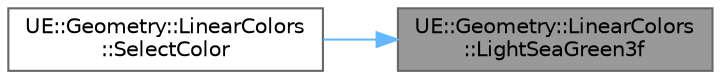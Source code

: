 digraph "UE::Geometry::LinearColors::LightSeaGreen3f"
{
 // INTERACTIVE_SVG=YES
 // LATEX_PDF_SIZE
  bgcolor="transparent";
  edge [fontname=Helvetica,fontsize=10,labelfontname=Helvetica,labelfontsize=10];
  node [fontname=Helvetica,fontsize=10,shape=box,height=0.2,width=0.4];
  rankdir="RL";
  Node1 [id="Node000001",label="UE::Geometry::LinearColors\l::LightSeaGreen3f",height=0.2,width=0.4,color="gray40", fillcolor="grey60", style="filled", fontcolor="black",tooltip=" "];
  Node1 -> Node2 [id="edge1_Node000001_Node000002",dir="back",color="steelblue1",style="solid",tooltip=" "];
  Node2 [id="Node000002",label="UE::Geometry::LinearColors\l::SelectColor",height=0.2,width=0.4,color="grey40", fillcolor="white", style="filled",URL="$d9/ded/namespaceUE_1_1Geometry_1_1LinearColors.html#a515296092b783675749e5a655a4df326",tooltip="Select a Color from a fixed color palette based on given Index."];
}
